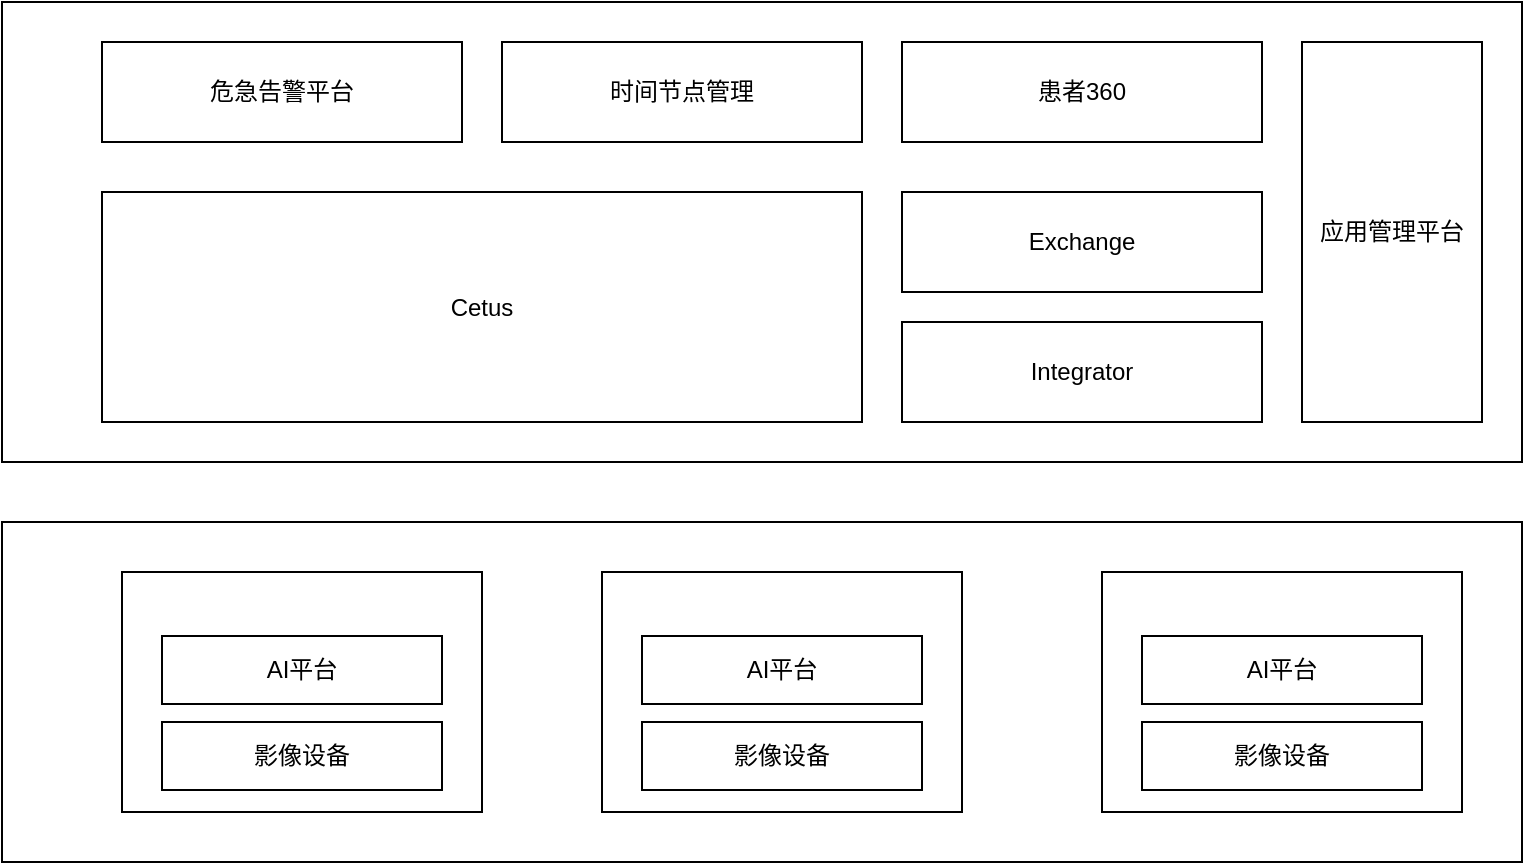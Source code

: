 <mxfile version="19.0.3" type="device"><diagram id="wkEhy1Jt26BWw4OTLA59" name="Page-1"><mxGraphModel dx="942" dy="685" grid="1" gridSize="10" guides="1" tooltips="1" connect="1" arrows="1" fold="1" page="1" pageScale="1" pageWidth="1169" pageHeight="827" math="0" shadow="0"><root><mxCell id="0"/><mxCell id="1" parent="0"/><mxCell id="oaRkm8FRTz5Odcr8f4ME-1" value="" style="rounded=0;whiteSpace=wrap;html=1;" vertex="1" parent="1"><mxGeometry x="60" y="80" width="760" height="230" as="geometry"/></mxCell><mxCell id="oaRkm8FRTz5Odcr8f4ME-2" value="危急告警平台" style="rounded=0;whiteSpace=wrap;html=1;" vertex="1" parent="1"><mxGeometry x="110" y="100" width="180" height="50" as="geometry"/></mxCell><mxCell id="oaRkm8FRTz5Odcr8f4ME-3" value="时间节点管理" style="rounded=0;whiteSpace=wrap;html=1;" vertex="1" parent="1"><mxGeometry x="310" y="100" width="180" height="50" as="geometry"/></mxCell><mxCell id="oaRkm8FRTz5Odcr8f4ME-4" value="患者360" style="rounded=0;whiteSpace=wrap;html=1;" vertex="1" parent="1"><mxGeometry x="510" y="100" width="180" height="50" as="geometry"/></mxCell><mxCell id="oaRkm8FRTz5Odcr8f4ME-5" value="Cetus" style="rounded=0;whiteSpace=wrap;html=1;" vertex="1" parent="1"><mxGeometry x="110" y="175" width="380" height="115" as="geometry"/></mxCell><mxCell id="oaRkm8FRTz5Odcr8f4ME-6" value="Exchange" style="rounded=0;whiteSpace=wrap;html=1;" vertex="1" parent="1"><mxGeometry x="510" y="175" width="180" height="50" as="geometry"/></mxCell><mxCell id="oaRkm8FRTz5Odcr8f4ME-24" value="" style="rounded=0;whiteSpace=wrap;html=1;" vertex="1" parent="1"><mxGeometry x="60" y="340" width="760" height="170" as="geometry"/></mxCell><mxCell id="oaRkm8FRTz5Odcr8f4ME-16" value="" style="group" vertex="1" connectable="0" parent="1"><mxGeometry x="610" y="365" width="180" height="120" as="geometry"/></mxCell><mxCell id="oaRkm8FRTz5Odcr8f4ME-17" value="" style="rounded=0;whiteSpace=wrap;html=1;" vertex="1" parent="oaRkm8FRTz5Odcr8f4ME-16"><mxGeometry width="180" height="120" as="geometry"/></mxCell><mxCell id="oaRkm8FRTz5Odcr8f4ME-18" value="影像设备" style="rounded=0;whiteSpace=wrap;html=1;" vertex="1" parent="oaRkm8FRTz5Odcr8f4ME-16"><mxGeometry x="20" y="75" width="140" height="34" as="geometry"/></mxCell><mxCell id="oaRkm8FRTz5Odcr8f4ME-19" value="AI平台" style="rounded=0;whiteSpace=wrap;html=1;" vertex="1" parent="oaRkm8FRTz5Odcr8f4ME-16"><mxGeometry x="20" y="32" width="140" height="34" as="geometry"/></mxCell><mxCell id="oaRkm8FRTz5Odcr8f4ME-20" value="" style="group" vertex="1" connectable="0" parent="1"><mxGeometry x="360" y="365" width="180" height="120" as="geometry"/></mxCell><mxCell id="oaRkm8FRTz5Odcr8f4ME-21" value="" style="rounded=0;whiteSpace=wrap;html=1;" vertex="1" parent="oaRkm8FRTz5Odcr8f4ME-20"><mxGeometry width="180" height="120" as="geometry"/></mxCell><mxCell id="oaRkm8FRTz5Odcr8f4ME-22" value="影像设备" style="rounded=0;whiteSpace=wrap;html=1;" vertex="1" parent="oaRkm8FRTz5Odcr8f4ME-20"><mxGeometry x="20" y="75" width="140" height="34" as="geometry"/></mxCell><mxCell id="oaRkm8FRTz5Odcr8f4ME-23" value="AI平台" style="rounded=0;whiteSpace=wrap;html=1;" vertex="1" parent="oaRkm8FRTz5Odcr8f4ME-20"><mxGeometry x="20" y="32" width="140" height="34" as="geometry"/></mxCell><mxCell id="oaRkm8FRTz5Odcr8f4ME-25" value="" style="group" vertex="1" connectable="0" parent="1"><mxGeometry x="120" y="365" width="180" height="120" as="geometry"/></mxCell><mxCell id="oaRkm8FRTz5Odcr8f4ME-26" value="" style="rounded=0;whiteSpace=wrap;html=1;" vertex="1" parent="oaRkm8FRTz5Odcr8f4ME-25"><mxGeometry width="180" height="120" as="geometry"/></mxCell><mxCell id="oaRkm8FRTz5Odcr8f4ME-27" value="影像设备" style="rounded=0;whiteSpace=wrap;html=1;" vertex="1" parent="oaRkm8FRTz5Odcr8f4ME-25"><mxGeometry x="20" y="75" width="140" height="34" as="geometry"/></mxCell><mxCell id="oaRkm8FRTz5Odcr8f4ME-28" value="AI平台" style="rounded=0;whiteSpace=wrap;html=1;" vertex="1" parent="oaRkm8FRTz5Odcr8f4ME-25"><mxGeometry x="20" y="32" width="140" height="34" as="geometry"/></mxCell><mxCell id="oaRkm8FRTz5Odcr8f4ME-29" value="应用管理平台" style="rounded=0;whiteSpace=wrap;html=1;" vertex="1" parent="1"><mxGeometry x="710" y="100" width="90" height="190" as="geometry"/></mxCell><mxCell id="oaRkm8FRTz5Odcr8f4ME-30" value="Integrator" style="rounded=0;whiteSpace=wrap;html=1;" vertex="1" parent="1"><mxGeometry x="510" y="240" width="180" height="50" as="geometry"/></mxCell></root></mxGraphModel></diagram></mxfile>